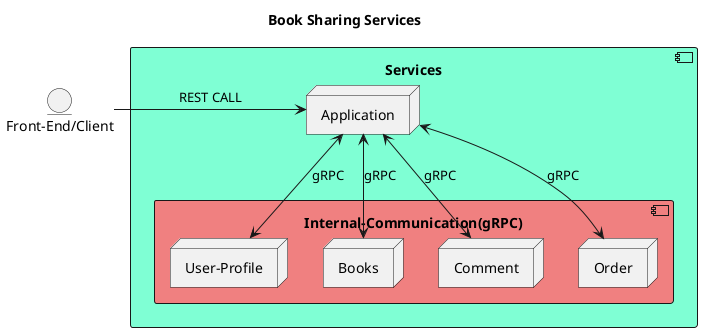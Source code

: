 @startuml

title "Book Sharing Services"

entity "Front-End/Client" as consumer

component "Services" #Aquamarine{
    node "Application" as app

    component "Internal-Communication(gRPC)" #LightCoral{
        node "User-Profile" as userProfile
        node "Books" as books
        node "Comment" as comment
        node "Order" as order
    }

    app <--> userProfile : gRPC
    app <--> books : gRPC
    app <--> comment : gRPC
    app <--> order : gRPC
}

consumer -> app : REST CALL
@enduml